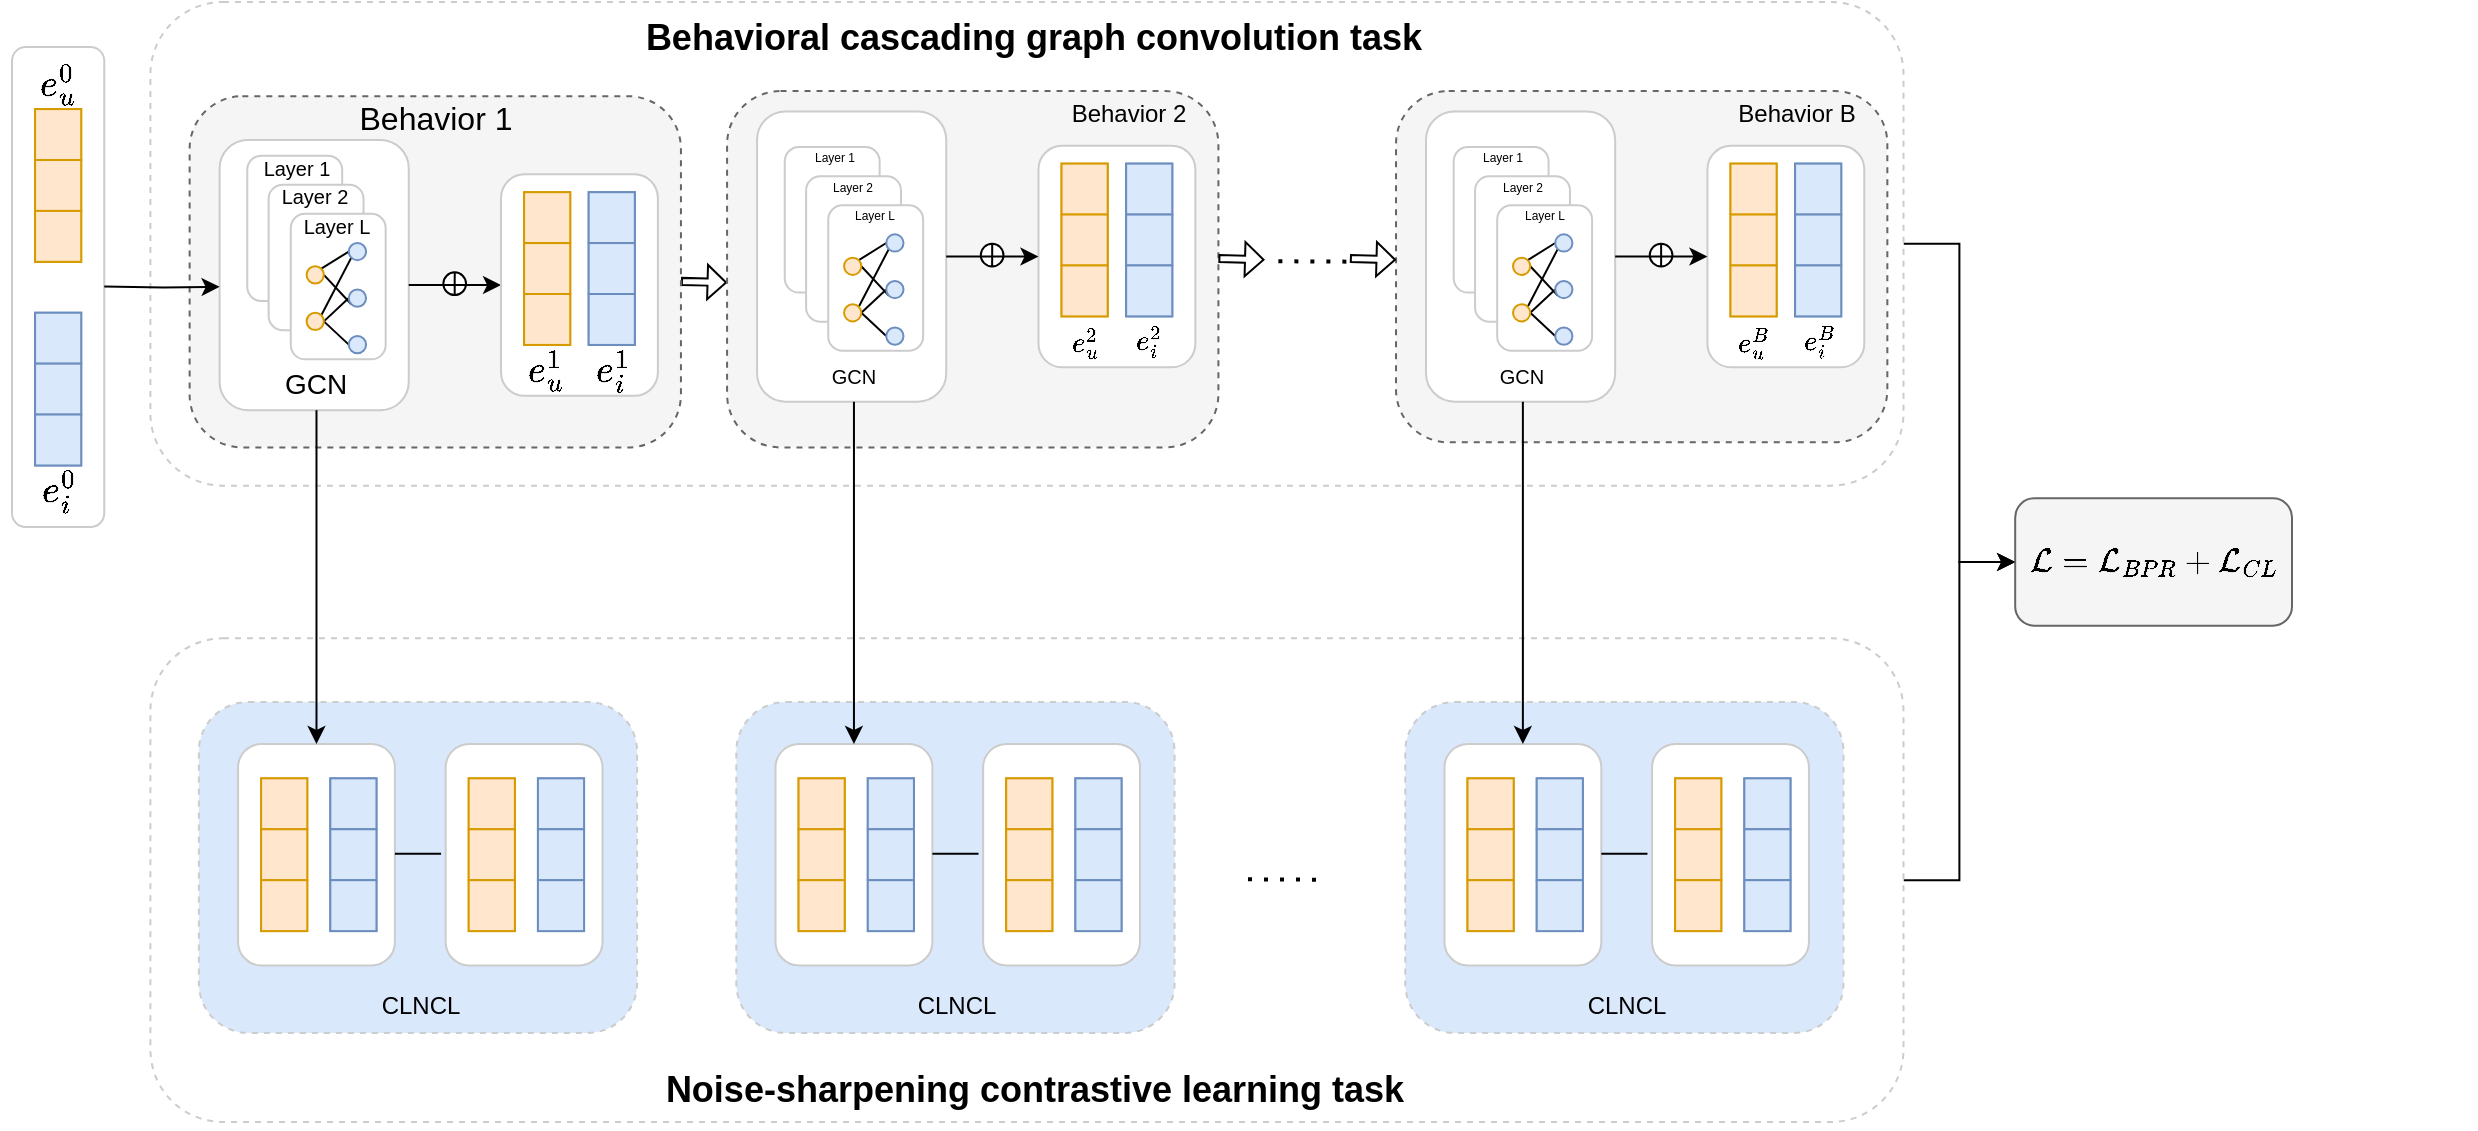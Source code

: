<mxfile version="24.7.7">
  <diagram name="第 1 页" id="Skv8fpGebTwqSzIPjtRS">
    <mxGraphModel dx="835" dy="451" grid="1" gridSize="10" guides="1" tooltips="1" connect="1" arrows="1" fold="1" page="1" pageScale="1" pageWidth="1654" pageHeight="1169" math="1" shadow="0">
      <root>
        <mxCell id="0" />
        <mxCell id="1" parent="0" />
        <mxCell id="wrFZd82m7ZlRx0uGTqlU-270" style="edgeStyle=orthogonalEdgeStyle;rounded=0;orthogonalLoop=1;jettySize=auto;html=1;exitX=1;exitY=0.5;exitDx=0;exitDy=0;entryX=0;entryY=0.5;entryDx=0;entryDy=0;" parent="1" source="wrFZd82m7ZlRx0uGTqlU-268" target="wrFZd82m7ZlRx0uGTqlU-181" edge="1">
          <mxGeometry relative="1" as="geometry" />
        </mxCell>
        <mxCell id="wrFZd82m7ZlRx0uGTqlU-268" value="" style="rounded=1;whiteSpace=wrap;html=1;dashed=1;strokeColor=#CCCCCC;" parent="1" vertex="1">
          <mxGeometry x="319.201" y="449.182" width="876.55" height="241.818" as="geometry" />
        </mxCell>
        <mxCell id="wrFZd82m7ZlRx0uGTqlU-216" value="" style="rounded=1;whiteSpace=wrap;html=1;fillColor=#dae8fc;strokeColor=#CCCCCC;dashed=1;" parent="1" vertex="1">
          <mxGeometry x="343.422" y="481.0" width="219.137" height="165.455" as="geometry" />
        </mxCell>
        <mxCell id="wrFZd82m7ZlRx0uGTqlU-181" value="&lt;span style=&quot;color: rgb(0, 0, 0);&quot;&gt;&lt;font style=&quot;font-size: 14px;&quot;&gt;\(\mathcal{L}=\mathcal{L}_{BPR}+\mathcal{L}_{CL}\)&lt;/font&gt;&lt;/span&gt;" style="rounded=1;whiteSpace=wrap;html=1;fillColor=#f5f5f5;fontColor=#333333;strokeColor=#666666;" parent="1" vertex="1">
          <mxGeometry x="1251.597" y="379.182" width="138.403" height="63.636" as="geometry" />
        </mxCell>
        <mxCell id="wrFZd82m7ZlRx0uGTqlU-185" style="edgeStyle=orthogonalEdgeStyle;rounded=0;orthogonalLoop=1;jettySize=auto;html=1;exitX=1;exitY=0.5;exitDx=0;exitDy=0;entryX=0;entryY=0.5;entryDx=0;entryDy=0;" parent="1" source="wrFZd82m7ZlRx0uGTqlU-178" target="wrFZd82m7ZlRx0uGTqlU-181" edge="1">
          <mxGeometry relative="1" as="geometry" />
        </mxCell>
        <mxCell id="wrFZd82m7ZlRx0uGTqlU-178" value="" style="rounded=1;whiteSpace=wrap;html=1;dashed=1;strokeColor=#CCCCCC;" parent="1" vertex="1">
          <mxGeometry x="319.201" y="131" width="876.55" height="241.818" as="geometry" />
        </mxCell>
        <mxCell id="wrFZd82m7ZlRx0uGTqlU-18" value="" style="rounded=1;whiteSpace=wrap;html=1;strokeColor=#CCCCCC;" parent="1" vertex="1">
          <mxGeometry x="250" y="153.55" width="46.13" height="240" as="geometry" />
        </mxCell>
        <mxCell id="wrFZd82m7ZlRx0uGTqlU-13" value="" style="group;fillColor=#ffe6cc;strokeColor=#d79b00;" parent="1" vertex="1" connectable="0">
          <mxGeometry x="261.534" y="184.55" width="23.067" height="76.364" as="geometry" />
        </mxCell>
        <mxCell id="wrFZd82m7ZlRx0uGTqlU-10" value="" style="rounded=0;whiteSpace=wrap;html=1;fillColor=#ffe6cc;strokeColor=#d79b00;" parent="wrFZd82m7ZlRx0uGTqlU-13" vertex="1">
          <mxGeometry width="23.067" height="25.455" as="geometry" />
        </mxCell>
        <mxCell id="wrFZd82m7ZlRx0uGTqlU-11" value="" style="rounded=0;whiteSpace=wrap;html=1;fillColor=#ffe6cc;strokeColor=#d79b00;" parent="wrFZd82m7ZlRx0uGTqlU-13" vertex="1">
          <mxGeometry y="25.455" width="23.067" height="25.455" as="geometry" />
        </mxCell>
        <mxCell id="wrFZd82m7ZlRx0uGTqlU-12" value="" style="rounded=0;whiteSpace=wrap;html=1;fillColor=#ffe6cc;strokeColor=#d79b00;" parent="wrFZd82m7ZlRx0uGTqlU-13" vertex="1">
          <mxGeometry y="50.909" width="23.067" height="25.455" as="geometry" />
        </mxCell>
        <mxCell id="wrFZd82m7ZlRx0uGTqlU-14" value="" style="group;fillColor=#dae8fc;strokeColor=#6c8ebf;" parent="1" vertex="1" connectable="0">
          <mxGeometry x="261.534" y="286.368" width="23.067" height="76.364" as="geometry" />
        </mxCell>
        <mxCell id="wrFZd82m7ZlRx0uGTqlU-15" value="" style="rounded=0;whiteSpace=wrap;html=1;fillColor=#dae8fc;strokeColor=#6c8ebf;" parent="wrFZd82m7ZlRx0uGTqlU-14" vertex="1">
          <mxGeometry width="23.067" height="25.455" as="geometry" />
        </mxCell>
        <mxCell id="wrFZd82m7ZlRx0uGTqlU-16" value="" style="rounded=0;whiteSpace=wrap;html=1;fillColor=#dae8fc;strokeColor=#6c8ebf;" parent="wrFZd82m7ZlRx0uGTqlU-14" vertex="1">
          <mxGeometry y="25.455" width="23.067" height="25.455" as="geometry" />
        </mxCell>
        <mxCell id="wrFZd82m7ZlRx0uGTqlU-17" value="" style="rounded=0;whiteSpace=wrap;html=1;fillColor=#dae8fc;strokeColor=#6c8ebf;" parent="wrFZd82m7ZlRx0uGTqlU-14" vertex="1">
          <mxGeometry y="50.909" width="23.067" height="25.455" as="geometry" />
        </mxCell>
        <mxCell id="wrFZd82m7ZlRx0uGTqlU-20" value="&lt;font style=&quot;font-size: 16px;&quot;&gt;\(e_u^0\)&lt;/font&gt;" style="text;html=1;align=center;verticalAlign=middle;whiteSpace=wrap;rounded=0;" parent="1" vertex="1">
          <mxGeometry x="255.767" y="159.095" width="34.601" height="25.455" as="geometry" />
        </mxCell>
        <mxCell id="wrFZd82m7ZlRx0uGTqlU-21" value="&lt;font style=&quot;font-size: 16px;&quot;&gt;\(e_i^0\)&lt;/font&gt;" style="text;html=1;align=center;verticalAlign=middle;whiteSpace=wrap;rounded=0;" parent="1" vertex="1">
          <mxGeometry x="255.767" y="362.732" width="34.601" height="25.455" as="geometry" />
        </mxCell>
        <mxCell id="wrFZd82m7ZlRx0uGTqlU-131" value="" style="shape=flexArrow;endArrow=classic;html=1;rounded=0;endWidth=12.637;endSize=2.755;width=3.519;" parent="1" edge="1">
          <mxGeometry width="50" height="50" relative="1" as="geometry">
            <mxPoint x="584.473" y="270.69" as="sourcePoint" />
            <mxPoint x="607.54" y="271.301" as="targetPoint" />
          </mxGeometry>
        </mxCell>
        <mxCell id="wrFZd82m7ZlRx0uGTqlU-134" value="" style="group" parent="1" vertex="1" connectable="0">
          <mxGeometry x="338.808" y="178.091" width="245.665" height="190.909" as="geometry" />
        </mxCell>
        <mxCell id="wrFZd82m7ZlRx0uGTqlU-90" value="" style="rounded=1;whiteSpace=wrap;html=1;dashed=1;strokeColor=#666666;fillColor=#f5f5f5;fontColor=#333333;" parent="wrFZd82m7ZlRx0uGTqlU-134" vertex="1">
          <mxGeometry width="245.665" height="175.636" as="geometry" />
        </mxCell>
        <mxCell id="wrFZd82m7ZlRx0uGTqlU-48" value="" style="group" parent="wrFZd82m7ZlRx0uGTqlU-134" vertex="1" connectable="0">
          <mxGeometry x="14.994" y="10.182" width="219.137" height="180.727" as="geometry" />
        </mxCell>
        <mxCell id="wrFZd82m7ZlRx0uGTqlU-132" value="&lt;font style=&quot;font-size: 16px;&quot;&gt;Behavior 1&lt;/font&gt;" style="text;html=1;align=center;verticalAlign=middle;whiteSpace=wrap;rounded=0;fontSize=10;" parent="wrFZd82m7ZlRx0uGTqlU-48" vertex="1">
          <mxGeometry x="66.196" y="-11.182" width="84.13" height="22.91" as="geometry" />
        </mxCell>
        <mxCell id="L-R39DA58GsVGIzYsclh-1" value="" style="group" vertex="1" connectable="0" parent="wrFZd82m7ZlRx0uGTqlU-48">
          <mxGeometry y="11.73" width="94.58" height="145.091" as="geometry" />
        </mxCell>
        <mxCell id="wrFZd82m7ZlRx0uGTqlU-47" value="" style="rounded=1;whiteSpace=wrap;html=1;strokeColor=#CCCCCC;" parent="L-R39DA58GsVGIzYsclh-1" vertex="1">
          <mxGeometry width="94.58" height="135.09" as="geometry" />
        </mxCell>
        <mxCell id="wrFZd82m7ZlRx0uGTqlU-44" value="" style="group" parent="L-R39DA58GsVGIzYsclh-1" vertex="1" connectable="0">
          <mxGeometry x="13.84" y="7.818" width="69.201" height="101.818" as="geometry" />
        </mxCell>
        <mxCell id="wrFZd82m7ZlRx0uGTqlU-42" value="" style="rounded=1;whiteSpace=wrap;html=1;strokeColor=#CCCCCC;" parent="wrFZd82m7ZlRx0uGTqlU-44" vertex="1">
          <mxGeometry width="47.452" height="72.727" as="geometry" />
        </mxCell>
        <mxCell id="wrFZd82m7ZlRx0uGTqlU-40" value="" style="rounded=1;whiteSpace=wrap;html=1;strokeColor=#CCCCCC;" parent="wrFZd82m7ZlRx0uGTqlU-44" vertex="1">
          <mxGeometry x="10.677" y="14.545" width="47.452" height="72.727" as="geometry" />
        </mxCell>
        <mxCell id="wrFZd82m7ZlRx0uGTqlU-33" value="" style="rounded=1;whiteSpace=wrap;html=1;strokeColor=#CCCCCC;" parent="wrFZd82m7ZlRx0uGTqlU-44" vertex="1">
          <mxGeometry x="21.749" y="29.091" width="47.452" height="72.727" as="geometry" />
        </mxCell>
        <mxCell id="wrFZd82m7ZlRx0uGTqlU-34" value="&lt;font style=&quot;font-size: 10px;&quot;&gt;Layer L&lt;/font&gt;" style="text;html=1;align=center;verticalAlign=middle;whiteSpace=wrap;rounded=0;fontSize=6;" parent="wrFZd82m7ZlRx0uGTqlU-44" vertex="1">
          <mxGeometry x="21.749" y="29.091" width="47.452" height="11.636" as="geometry" />
        </mxCell>
        <mxCell id="wrFZd82m7ZlRx0uGTqlU-39" value="" style="group" parent="wrFZd82m7ZlRx0uGTqlU-44" vertex="1" connectable="0">
          <mxGeometry x="29.658" y="43.636" width="31.635" height="58.182" as="geometry" />
        </mxCell>
        <mxCell id="wrFZd82m7ZlRx0uGTqlU-28" style="rounded=0;orthogonalLoop=1;jettySize=auto;html=1;exitX=1;exitY=0;exitDx=0;exitDy=0;entryX=0;entryY=0.5;entryDx=0;entryDy=0;curved=0;endArrow=none;endFill=0;" parent="wrFZd82m7ZlRx0uGTqlU-39" source="wrFZd82m7ZlRx0uGTqlU-23" target="wrFZd82m7ZlRx0uGTqlU-25" edge="1">
          <mxGeometry relative="1" as="geometry" />
        </mxCell>
        <mxCell id="wrFZd82m7ZlRx0uGTqlU-29" style="rounded=0;orthogonalLoop=1;jettySize=auto;html=1;exitX=1;exitY=0.5;exitDx=0;exitDy=0;entryX=0;entryY=1;entryDx=0;entryDy=0;endArrow=none;endFill=0;" parent="wrFZd82m7ZlRx0uGTqlU-39" source="wrFZd82m7ZlRx0uGTqlU-23" target="wrFZd82m7ZlRx0uGTqlU-26" edge="1">
          <mxGeometry relative="1" as="geometry" />
        </mxCell>
        <mxCell id="wrFZd82m7ZlRx0uGTqlU-23" value="" style="ellipse;whiteSpace=wrap;html=1;aspect=fixed;fillColor=#ffe6cc;strokeColor=#d79b00;" parent="wrFZd82m7ZlRx0uGTqlU-39" vertex="1">
          <mxGeometry y="11.636" width="8.633" height="8.633" as="geometry" />
        </mxCell>
        <mxCell id="wrFZd82m7ZlRx0uGTqlU-30" style="rounded=0;orthogonalLoop=1;jettySize=auto;html=1;exitX=1;exitY=0;exitDx=0;exitDy=0;entryX=0;entryY=1;entryDx=0;entryDy=0;endArrow=none;endFill=0;" parent="wrFZd82m7ZlRx0uGTqlU-39" source="wrFZd82m7ZlRx0uGTqlU-24" target="wrFZd82m7ZlRx0uGTqlU-25" edge="1">
          <mxGeometry relative="1" as="geometry" />
        </mxCell>
        <mxCell id="wrFZd82m7ZlRx0uGTqlU-31" style="rounded=0;orthogonalLoop=1;jettySize=auto;html=1;exitX=1;exitY=0.5;exitDx=0;exitDy=0;entryX=0;entryY=0.5;entryDx=0;entryDy=0;endArrow=none;endFill=0;" parent="wrFZd82m7ZlRx0uGTqlU-39" source="wrFZd82m7ZlRx0uGTqlU-24" target="wrFZd82m7ZlRx0uGTqlU-26" edge="1">
          <mxGeometry relative="1" as="geometry" />
        </mxCell>
        <mxCell id="wrFZd82m7ZlRx0uGTqlU-32" style="rounded=0;orthogonalLoop=1;jettySize=auto;html=1;exitX=1;exitY=0.5;exitDx=0;exitDy=0;entryX=0;entryY=0.5;entryDx=0;entryDy=0;endArrow=none;endFill=0;" parent="wrFZd82m7ZlRx0uGTqlU-39" source="wrFZd82m7ZlRx0uGTqlU-24" target="wrFZd82m7ZlRx0uGTqlU-27" edge="1">
          <mxGeometry relative="1" as="geometry" />
        </mxCell>
        <mxCell id="wrFZd82m7ZlRx0uGTqlU-24" value="" style="ellipse;whiteSpace=wrap;html=1;aspect=fixed;fillColor=#ffe6cc;strokeColor=#d79b00;" parent="wrFZd82m7ZlRx0uGTqlU-39" vertex="1">
          <mxGeometry y="34.909" width="8.633" height="8.633" as="geometry" />
        </mxCell>
        <mxCell id="wrFZd82m7ZlRx0uGTqlU-25" value="" style="ellipse;whiteSpace=wrap;html=1;aspect=fixed;fillColor=#dae8fc;strokeColor=#6c8ebf;" parent="wrFZd82m7ZlRx0uGTqlU-39" vertex="1">
          <mxGeometry x="21.09" width="8.633" height="8.633" as="geometry" />
        </mxCell>
        <mxCell id="wrFZd82m7ZlRx0uGTqlU-26" value="" style="ellipse;whiteSpace=wrap;html=1;aspect=fixed;fillColor=#dae8fc;strokeColor=#6c8ebf;" parent="wrFZd82m7ZlRx0uGTqlU-39" vertex="1">
          <mxGeometry x="21.09" y="23.273" width="8.633" height="8.633" as="geometry" />
        </mxCell>
        <mxCell id="wrFZd82m7ZlRx0uGTqlU-27" value="" style="ellipse;whiteSpace=wrap;html=1;aspect=fixed;fillColor=#dae8fc;strokeColor=#6c8ebf;" parent="wrFZd82m7ZlRx0uGTqlU-39" vertex="1">
          <mxGeometry x="21.09" y="46.545" width="8.633" height="8.633" as="geometry" />
        </mxCell>
        <mxCell id="wrFZd82m7ZlRx0uGTqlU-41" value="&lt;font style=&quot;font-size: 10px;&quot;&gt;Layer 2&lt;/font&gt;" style="text;html=1;align=center;verticalAlign=middle;whiteSpace=wrap;rounded=0;fontSize=6;" parent="wrFZd82m7ZlRx0uGTqlU-44" vertex="1">
          <mxGeometry x="10.677" y="14.545" width="47.452" height="11.636" as="geometry" />
        </mxCell>
        <mxCell id="wrFZd82m7ZlRx0uGTqlU-43" value="&lt;font style=&quot;font-size: 10px;&quot;&gt;Layer 1&lt;/font&gt;" style="text;html=1;align=center;verticalAlign=middle;whiteSpace=wrap;rounded=0;fontSize=6;" parent="wrFZd82m7ZlRx0uGTqlU-44" vertex="1">
          <mxGeometry x="1.582" width="47.452" height="11.636" as="geometry" />
        </mxCell>
        <mxCell id="wrFZd82m7ZlRx0uGTqlU-45" value="&lt;font style=&quot;font-size: 14px;&quot;&gt;GCN&lt;/font&gt;" style="text;html=1;align=center;verticalAlign=middle;whiteSpace=wrap;rounded=0;" parent="L-R39DA58GsVGIzYsclh-1" vertex="1">
          <mxGeometry x="26.458" y="109.636" width="43.966" height="25.455" as="geometry" />
        </mxCell>
        <mxCell id="wrFZd82m7ZlRx0uGTqlU-57" value="" style="group" parent="wrFZd82m7ZlRx0uGTqlU-48" vertex="1" connectable="0">
          <mxGeometry x="94.575" y="77.912" width="46.134" height="12.727" as="geometry" />
        </mxCell>
        <mxCell id="wrFZd82m7ZlRx0uGTqlU-54" value="" style="ellipse;whiteSpace=wrap;html=1;aspect=fixed;" parent="wrFZd82m7ZlRx0uGTqlU-57" vertex="1">
          <mxGeometry x="17.3" width="11.331" height="11.331" as="geometry" />
        </mxCell>
        <mxCell id="wrFZd82m7ZlRx0uGTqlU-55" value="" style="endArrow=classic;html=1;rounded=0;" parent="wrFZd82m7ZlRx0uGTqlU-57" edge="1">
          <mxGeometry width="50" height="50" relative="1" as="geometry">
            <mxPoint y="6.364" as="sourcePoint" />
            <mxPoint x="46.134" y="6.364" as="targetPoint" />
          </mxGeometry>
        </mxCell>
        <mxCell id="wrFZd82m7ZlRx0uGTqlU-56" value="" style="endArrow=none;html=1;rounded=0;exitX=0.5;exitY=1;exitDx=0;exitDy=0;" parent="wrFZd82m7ZlRx0uGTqlU-57" source="wrFZd82m7ZlRx0uGTqlU-54" edge="1">
          <mxGeometry width="50" height="50" relative="1" as="geometry">
            <mxPoint x="22.986" y="6.364" as="sourcePoint" />
            <mxPoint x="22.986" as="targetPoint" />
          </mxGeometry>
        </mxCell>
        <mxCell id="wrFZd82m7ZlRx0uGTqlU-87" value="" style="rounded=1;whiteSpace=wrap;html=1;strokeColor=#CCCCCC;" parent="wrFZd82m7ZlRx0uGTqlU-48" vertex="1">
          <mxGeometry x="140.709" y="28.912" width="78.428" height="110.727" as="geometry" />
        </mxCell>
        <mxCell id="wrFZd82m7ZlRx0uGTqlU-58" value="" style="group;fillColor=#ffe6cc;strokeColor=#d79b00;" parent="wrFZd82m7ZlRx0uGTqlU-48" vertex="1" connectable="0">
          <mxGeometry x="152.243" y="37.821" width="23.067" height="76.364" as="geometry" />
        </mxCell>
        <mxCell id="wrFZd82m7ZlRx0uGTqlU-59" value="" style="rounded=0;whiteSpace=wrap;html=1;fillColor=#ffe6cc;strokeColor=#d79b00;" parent="wrFZd82m7ZlRx0uGTqlU-58" vertex="1">
          <mxGeometry width="23.067" height="25.455" as="geometry" />
        </mxCell>
        <mxCell id="wrFZd82m7ZlRx0uGTqlU-60" value="" style="rounded=0;whiteSpace=wrap;html=1;fillColor=#ffe6cc;strokeColor=#d79b00;" parent="wrFZd82m7ZlRx0uGTqlU-58" vertex="1">
          <mxGeometry y="25.455" width="23.067" height="25.455" as="geometry" />
        </mxCell>
        <mxCell id="wrFZd82m7ZlRx0uGTqlU-61" value="" style="rounded=0;whiteSpace=wrap;html=1;fillColor=#ffe6cc;strokeColor=#d79b00;" parent="wrFZd82m7ZlRx0uGTqlU-58" vertex="1">
          <mxGeometry y="50.909" width="23.067" height="25.455" as="geometry" />
        </mxCell>
        <mxCell id="wrFZd82m7ZlRx0uGTqlU-62" value="" style="group;fillColor=#dae8fc;strokeColor=#6c8ebf;" parent="wrFZd82m7ZlRx0uGTqlU-48" vertex="1" connectable="0">
          <mxGeometry x="184.537" y="37.821" width="23.067" height="76.364" as="geometry" />
        </mxCell>
        <mxCell id="wrFZd82m7ZlRx0uGTqlU-63" value="" style="rounded=0;whiteSpace=wrap;html=1;fillColor=#dae8fc;strokeColor=#6c8ebf;" parent="wrFZd82m7ZlRx0uGTqlU-62" vertex="1">
          <mxGeometry width="23.067" height="25.455" as="geometry" />
        </mxCell>
        <mxCell id="wrFZd82m7ZlRx0uGTqlU-64" value="" style="rounded=0;whiteSpace=wrap;html=1;fillColor=#dae8fc;strokeColor=#6c8ebf;" parent="wrFZd82m7ZlRx0uGTqlU-62" vertex="1">
          <mxGeometry y="25.455" width="23.067" height="25.455" as="geometry" />
        </mxCell>
        <mxCell id="wrFZd82m7ZlRx0uGTqlU-65" value="" style="rounded=0;whiteSpace=wrap;html=1;fillColor=#dae8fc;strokeColor=#6c8ebf;" parent="wrFZd82m7ZlRx0uGTqlU-62" vertex="1">
          <mxGeometry y="50.909" width="23.067" height="25.455" as="geometry" />
        </mxCell>
        <mxCell id="wrFZd82m7ZlRx0uGTqlU-89" value="&lt;font style=&quot;font-size: 16px;&quot;&gt;\(e_i^1\)&lt;/font&gt;" style="text;html=1;align=center;verticalAlign=middle;whiteSpace=wrap;rounded=0;" parent="wrFZd82m7ZlRx0uGTqlU-48" vertex="1">
          <mxGeometry x="178.77" y="114.185" width="34.601" height="25.455" as="geometry" />
        </mxCell>
        <mxCell id="wrFZd82m7ZlRx0uGTqlU-88" value="&lt;font style=&quot;font-size: 16px;&quot;&gt;\(e_u^1\)&lt;/font&gt;" style="text;html=1;align=center;verticalAlign=middle;whiteSpace=wrap;rounded=0;" parent="wrFZd82m7ZlRx0uGTqlU-48" vertex="1">
          <mxGeometry x="146.476" y="114.185" width="34.601" height="25.455" as="geometry" />
        </mxCell>
        <mxCell id="wrFZd82m7ZlRx0uGTqlU-135" value="" style="group" parent="1" vertex="1" connectable="0">
          <mxGeometry x="942.013" y="175.545" width="245.665" height="190.909" as="geometry" />
        </mxCell>
        <mxCell id="wrFZd82m7ZlRx0uGTqlU-136" value="" style="rounded=1;whiteSpace=wrap;html=1;dashed=1;strokeColor=#666666;fillColor=#f5f5f5;fontColor=#333333;" parent="wrFZd82m7ZlRx0uGTqlU-135" vertex="1">
          <mxGeometry width="245.665" height="175.636" as="geometry" />
        </mxCell>
        <mxCell id="wrFZd82m7ZlRx0uGTqlU-137" value="" style="rounded=1;whiteSpace=wrap;html=1;strokeColor=#CCCCCC;" parent="wrFZd82m7ZlRx0uGTqlU-135" vertex="1">
          <mxGeometry x="155.703" y="27.364" width="78.428" height="110.727" as="geometry" />
        </mxCell>
        <mxCell id="wrFZd82m7ZlRx0uGTqlU-138" value="" style="group" parent="wrFZd82m7ZlRx0uGTqlU-135" vertex="1" connectable="0">
          <mxGeometry x="14.994" y="10.182" width="161.47" height="180.727" as="geometry" />
        </mxCell>
        <mxCell id="wrFZd82m7ZlRx0uGTqlU-139" value="" style="rounded=1;whiteSpace=wrap;html=1;strokeColor=#CCCCCC;" parent="wrFZd82m7ZlRx0uGTqlU-138" vertex="1">
          <mxGeometry width="94.575" height="145.091" as="geometry" />
        </mxCell>
        <mxCell id="wrFZd82m7ZlRx0uGTqlU-140" value="" style="group" parent="wrFZd82m7ZlRx0uGTqlU-138" vertex="1" connectable="0">
          <mxGeometry x="13.84" y="17.818" width="69.201" height="101.818" as="geometry" />
        </mxCell>
        <mxCell id="wrFZd82m7ZlRx0uGTqlU-141" value="" style="rounded=1;whiteSpace=wrap;html=1;strokeColor=#CCCCCC;" parent="wrFZd82m7ZlRx0uGTqlU-140" vertex="1">
          <mxGeometry width="47.452" height="72.727" as="geometry" />
        </mxCell>
        <mxCell id="wrFZd82m7ZlRx0uGTqlU-142" value="" style="rounded=1;whiteSpace=wrap;html=1;strokeColor=#CCCCCC;" parent="wrFZd82m7ZlRx0uGTqlU-140" vertex="1">
          <mxGeometry x="10.677" y="14.545" width="47.452" height="72.727" as="geometry" />
        </mxCell>
        <mxCell id="wrFZd82m7ZlRx0uGTqlU-143" value="" style="rounded=1;whiteSpace=wrap;html=1;strokeColor=#CCCCCC;" parent="wrFZd82m7ZlRx0uGTqlU-140" vertex="1">
          <mxGeometry x="21.749" y="29.091" width="47.452" height="72.727" as="geometry" />
        </mxCell>
        <mxCell id="wrFZd82m7ZlRx0uGTqlU-144" value="&lt;font style=&quot;font-size: 6px;&quot;&gt;Layer L&lt;/font&gt;" style="text;html=1;align=center;verticalAlign=middle;whiteSpace=wrap;rounded=0;fontSize=6;" parent="wrFZd82m7ZlRx0uGTqlU-140" vertex="1">
          <mxGeometry x="21.749" y="29.091" width="47.452" height="11.636" as="geometry" />
        </mxCell>
        <mxCell id="wrFZd82m7ZlRx0uGTqlU-145" value="" style="group" parent="wrFZd82m7ZlRx0uGTqlU-140" vertex="1" connectable="0">
          <mxGeometry x="29.658" y="43.636" width="31.635" height="58.182" as="geometry" />
        </mxCell>
        <mxCell id="wrFZd82m7ZlRx0uGTqlU-146" style="rounded=0;orthogonalLoop=1;jettySize=auto;html=1;exitX=1;exitY=0;exitDx=0;exitDy=0;entryX=0;entryY=0.5;entryDx=0;entryDy=0;curved=0;endArrow=none;endFill=0;" parent="wrFZd82m7ZlRx0uGTqlU-145" source="wrFZd82m7ZlRx0uGTqlU-148" target="wrFZd82m7ZlRx0uGTqlU-153" edge="1">
          <mxGeometry relative="1" as="geometry" />
        </mxCell>
        <mxCell id="wrFZd82m7ZlRx0uGTqlU-147" style="rounded=0;orthogonalLoop=1;jettySize=auto;html=1;exitX=1;exitY=0.5;exitDx=0;exitDy=0;entryX=0;entryY=1;entryDx=0;entryDy=0;endArrow=none;endFill=0;" parent="wrFZd82m7ZlRx0uGTqlU-145" source="wrFZd82m7ZlRx0uGTqlU-148" target="wrFZd82m7ZlRx0uGTqlU-154" edge="1">
          <mxGeometry relative="1" as="geometry" />
        </mxCell>
        <mxCell id="wrFZd82m7ZlRx0uGTqlU-148" value="" style="ellipse;whiteSpace=wrap;html=1;aspect=fixed;fillColor=#ffe6cc;strokeColor=#d79b00;" parent="wrFZd82m7ZlRx0uGTqlU-145" vertex="1">
          <mxGeometry y="11.636" width="8.633" height="8.633" as="geometry" />
        </mxCell>
        <mxCell id="wrFZd82m7ZlRx0uGTqlU-149" style="rounded=0;orthogonalLoop=1;jettySize=auto;html=1;exitX=1;exitY=0;exitDx=0;exitDy=0;entryX=0;entryY=1;entryDx=0;entryDy=0;endArrow=none;endFill=0;" parent="wrFZd82m7ZlRx0uGTqlU-145" source="wrFZd82m7ZlRx0uGTqlU-152" target="wrFZd82m7ZlRx0uGTqlU-153" edge="1">
          <mxGeometry relative="1" as="geometry" />
        </mxCell>
        <mxCell id="wrFZd82m7ZlRx0uGTqlU-150" style="rounded=0;orthogonalLoop=1;jettySize=auto;html=1;exitX=1;exitY=0.5;exitDx=0;exitDy=0;entryX=0;entryY=0.5;entryDx=0;entryDy=0;endArrow=none;endFill=0;" parent="wrFZd82m7ZlRx0uGTqlU-145" source="wrFZd82m7ZlRx0uGTqlU-152" target="wrFZd82m7ZlRx0uGTqlU-154" edge="1">
          <mxGeometry relative="1" as="geometry" />
        </mxCell>
        <mxCell id="wrFZd82m7ZlRx0uGTqlU-151" style="rounded=0;orthogonalLoop=1;jettySize=auto;html=1;exitX=1;exitY=0.5;exitDx=0;exitDy=0;entryX=0;entryY=0.5;entryDx=0;entryDy=0;endArrow=none;endFill=0;" parent="wrFZd82m7ZlRx0uGTqlU-145" source="wrFZd82m7ZlRx0uGTqlU-152" target="wrFZd82m7ZlRx0uGTqlU-155" edge="1">
          <mxGeometry relative="1" as="geometry" />
        </mxCell>
        <mxCell id="wrFZd82m7ZlRx0uGTqlU-152" value="" style="ellipse;whiteSpace=wrap;html=1;aspect=fixed;fillColor=#ffe6cc;strokeColor=#d79b00;" parent="wrFZd82m7ZlRx0uGTqlU-145" vertex="1">
          <mxGeometry y="34.909" width="8.633" height="8.633" as="geometry" />
        </mxCell>
        <mxCell id="wrFZd82m7ZlRx0uGTqlU-153" value="" style="ellipse;whiteSpace=wrap;html=1;aspect=fixed;fillColor=#dae8fc;strokeColor=#6c8ebf;" parent="wrFZd82m7ZlRx0uGTqlU-145" vertex="1">
          <mxGeometry x="21.09" width="8.633" height="8.633" as="geometry" />
        </mxCell>
        <mxCell id="wrFZd82m7ZlRx0uGTqlU-154" value="" style="ellipse;whiteSpace=wrap;html=1;aspect=fixed;fillColor=#dae8fc;strokeColor=#6c8ebf;" parent="wrFZd82m7ZlRx0uGTqlU-145" vertex="1">
          <mxGeometry x="21.09" y="23.273" width="8.633" height="8.633" as="geometry" />
        </mxCell>
        <mxCell id="wrFZd82m7ZlRx0uGTqlU-155" value="" style="ellipse;whiteSpace=wrap;html=1;aspect=fixed;fillColor=#dae8fc;strokeColor=#6c8ebf;" parent="wrFZd82m7ZlRx0uGTqlU-145" vertex="1">
          <mxGeometry x="21.09" y="46.545" width="8.633" height="8.633" as="geometry" />
        </mxCell>
        <mxCell id="wrFZd82m7ZlRx0uGTqlU-156" value="&lt;font style=&quot;font-size: 6px;&quot;&gt;Layer 2&lt;/font&gt;" style="text;html=1;align=center;verticalAlign=middle;whiteSpace=wrap;rounded=0;fontSize=6;" parent="wrFZd82m7ZlRx0uGTqlU-140" vertex="1">
          <mxGeometry x="10.677" y="14.545" width="47.452" height="11.636" as="geometry" />
        </mxCell>
        <mxCell id="wrFZd82m7ZlRx0uGTqlU-157" value="&lt;font style=&quot;font-size: 6px;&quot;&gt;Layer 1&lt;/font&gt;" style="text;html=1;align=center;verticalAlign=middle;whiteSpace=wrap;rounded=0;fontSize=6;" parent="wrFZd82m7ZlRx0uGTqlU-140" vertex="1">
          <mxGeometry x="1.582" width="47.452" height="11.636" as="geometry" />
        </mxCell>
        <mxCell id="wrFZd82m7ZlRx0uGTqlU-158" value="&lt;font style=&quot;font-size: 10px;&quot;&gt;GCN&lt;/font&gt;" style="text;html=1;align=center;verticalAlign=middle;whiteSpace=wrap;rounded=0;" parent="wrFZd82m7ZlRx0uGTqlU-138" vertex="1">
          <mxGeometry x="26.458" y="119.636" width="43.966" height="25.455" as="geometry" />
        </mxCell>
        <mxCell id="wrFZd82m7ZlRx0uGTqlU-160" value="" style="group" parent="wrFZd82m7ZlRx0uGTqlU-135" vertex="1" connectable="0">
          <mxGeometry x="109.569" y="76.364" width="46.134" height="12.727" as="geometry" />
        </mxCell>
        <mxCell id="wrFZd82m7ZlRx0uGTqlU-161" value="" style="ellipse;whiteSpace=wrap;html=1;aspect=fixed;" parent="wrFZd82m7ZlRx0uGTqlU-160" vertex="1">
          <mxGeometry x="17.3" width="11.331" height="11.331" as="geometry" />
        </mxCell>
        <mxCell id="wrFZd82m7ZlRx0uGTqlU-162" value="" style="endArrow=classic;html=1;rounded=0;" parent="wrFZd82m7ZlRx0uGTqlU-160" edge="1">
          <mxGeometry width="50" height="50" relative="1" as="geometry">
            <mxPoint y="6.364" as="sourcePoint" />
            <mxPoint x="46.134" y="6.364" as="targetPoint" />
          </mxGeometry>
        </mxCell>
        <mxCell id="wrFZd82m7ZlRx0uGTqlU-163" value="" style="endArrow=none;html=1;rounded=0;exitX=0.5;exitY=1;exitDx=0;exitDy=0;" parent="wrFZd82m7ZlRx0uGTqlU-160" source="wrFZd82m7ZlRx0uGTqlU-161" edge="1">
          <mxGeometry width="50" height="50" relative="1" as="geometry">
            <mxPoint x="22.986" y="6.364" as="sourcePoint" />
            <mxPoint x="22.986" as="targetPoint" />
          </mxGeometry>
        </mxCell>
        <mxCell id="wrFZd82m7ZlRx0uGTqlU-164" value="" style="group;fillColor=#ffe6cc;strokeColor=#d79b00;" parent="wrFZd82m7ZlRx0uGTqlU-135" vertex="1" connectable="0">
          <mxGeometry x="167.236" y="36.273" width="23.067" height="76.364" as="geometry" />
        </mxCell>
        <mxCell id="wrFZd82m7ZlRx0uGTqlU-165" value="" style="rounded=0;whiteSpace=wrap;html=1;fillColor=#ffe6cc;strokeColor=#d79b00;" parent="wrFZd82m7ZlRx0uGTqlU-164" vertex="1">
          <mxGeometry width="23.067" height="25.455" as="geometry" />
        </mxCell>
        <mxCell id="wrFZd82m7ZlRx0uGTqlU-166" value="" style="rounded=0;whiteSpace=wrap;html=1;fillColor=#ffe6cc;strokeColor=#d79b00;" parent="wrFZd82m7ZlRx0uGTqlU-164" vertex="1">
          <mxGeometry y="25.455" width="23.067" height="25.455" as="geometry" />
        </mxCell>
        <mxCell id="wrFZd82m7ZlRx0uGTqlU-167" value="" style="rounded=0;whiteSpace=wrap;html=1;fillColor=#ffe6cc;strokeColor=#d79b00;" parent="wrFZd82m7ZlRx0uGTqlU-164" vertex="1">
          <mxGeometry y="50.909" width="23.067" height="25.455" as="geometry" />
        </mxCell>
        <mxCell id="wrFZd82m7ZlRx0uGTqlU-168" value="" style="group;fillColor=#dae8fc;strokeColor=#6c8ebf;" parent="wrFZd82m7ZlRx0uGTqlU-135" vertex="1" connectable="0">
          <mxGeometry x="199.53" y="36.273" width="23.067" height="76.364" as="geometry" />
        </mxCell>
        <mxCell id="wrFZd82m7ZlRx0uGTqlU-169" value="" style="rounded=0;whiteSpace=wrap;html=1;fillColor=#dae8fc;strokeColor=#6c8ebf;" parent="wrFZd82m7ZlRx0uGTqlU-168" vertex="1">
          <mxGeometry width="23.067" height="25.455" as="geometry" />
        </mxCell>
        <mxCell id="wrFZd82m7ZlRx0uGTqlU-170" value="" style="rounded=0;whiteSpace=wrap;html=1;fillColor=#dae8fc;strokeColor=#6c8ebf;" parent="wrFZd82m7ZlRx0uGTqlU-168" vertex="1">
          <mxGeometry y="25.455" width="23.067" height="25.455" as="geometry" />
        </mxCell>
        <mxCell id="wrFZd82m7ZlRx0uGTqlU-171" value="" style="rounded=0;whiteSpace=wrap;html=1;fillColor=#dae8fc;strokeColor=#6c8ebf;" parent="wrFZd82m7ZlRx0uGTqlU-168" vertex="1">
          <mxGeometry y="50.909" width="23.067" height="25.455" as="geometry" />
        </mxCell>
        <mxCell id="wrFZd82m7ZlRx0uGTqlU-172" value="\(e_u^B\)" style="text;html=1;align=center;verticalAlign=middle;whiteSpace=wrap;rounded=0;" parent="wrFZd82m7ZlRx0uGTqlU-135" vertex="1">
          <mxGeometry x="161.47" y="112.636" width="34.601" height="25.455" as="geometry" />
        </mxCell>
        <mxCell id="wrFZd82m7ZlRx0uGTqlU-173" value="\(e_i^B\)" style="text;html=1;align=center;verticalAlign=middle;whiteSpace=wrap;rounded=0;" parent="wrFZd82m7ZlRx0uGTqlU-135" vertex="1">
          <mxGeometry x="193.764" y="112.636" width="34.601" height="25.455" as="geometry" />
        </mxCell>
        <mxCell id="wrFZd82m7ZlRx0uGTqlU-159" value="&lt;font style=&quot;font-size: 12px;&quot;&gt;Behavior B&lt;/font&gt;" style="text;html=1;align=center;verticalAlign=middle;whiteSpace=wrap;rounded=0;fontSize=10;" parent="wrFZd82m7ZlRx0uGTqlU-135" vertex="1">
          <mxGeometry x="167.235" y="0.003" width="66.895" height="22.909" as="geometry" />
        </mxCell>
        <mxCell id="wrFZd82m7ZlRx0uGTqlU-174" value="" style="group" parent="1" vertex="1" connectable="0">
          <mxGeometry x="607.54" y="175.545" width="245.665" height="178.182" as="geometry" />
        </mxCell>
        <mxCell id="wrFZd82m7ZlRx0uGTqlU-93" value="" style="rounded=1;whiteSpace=wrap;html=1;dashed=1;strokeColor=#666666;fillColor=#f5f5f5;fontColor=#333333;" parent="wrFZd82m7ZlRx0uGTqlU-174" vertex="1">
          <mxGeometry width="245.665" height="178.182" as="geometry" />
        </mxCell>
        <mxCell id="wrFZd82m7ZlRx0uGTqlU-94" value="" style="rounded=1;whiteSpace=wrap;html=1;strokeColor=#CCCCCC;" parent="wrFZd82m7ZlRx0uGTqlU-174" vertex="1">
          <mxGeometry x="155.703" y="27.364" width="78.428" height="110.727" as="geometry" />
        </mxCell>
        <mxCell id="wrFZd82m7ZlRx0uGTqlU-95" value="" style="group" parent="wrFZd82m7ZlRx0uGTqlU-174" vertex="1" connectable="0">
          <mxGeometry x="14.994" y="10.182" width="94.575" height="145.091" as="geometry" />
        </mxCell>
        <mxCell id="wrFZd82m7ZlRx0uGTqlU-96" value="" style="rounded=1;whiteSpace=wrap;html=1;strokeColor=#CCCCCC;" parent="wrFZd82m7ZlRx0uGTqlU-95" vertex="1">
          <mxGeometry width="94.575" height="145.091" as="geometry" />
        </mxCell>
        <mxCell id="wrFZd82m7ZlRx0uGTqlU-97" value="" style="group" parent="wrFZd82m7ZlRx0uGTqlU-95" vertex="1" connectable="0">
          <mxGeometry x="13.84" y="17.818" width="69.201" height="101.818" as="geometry" />
        </mxCell>
        <mxCell id="wrFZd82m7ZlRx0uGTqlU-98" value="" style="rounded=1;whiteSpace=wrap;html=1;strokeColor=#CCCCCC;" parent="wrFZd82m7ZlRx0uGTqlU-97" vertex="1">
          <mxGeometry width="47.452" height="72.727" as="geometry" />
        </mxCell>
        <mxCell id="wrFZd82m7ZlRx0uGTqlU-99" value="" style="rounded=1;whiteSpace=wrap;html=1;strokeColor=#CCCCCC;" parent="wrFZd82m7ZlRx0uGTqlU-97" vertex="1">
          <mxGeometry x="10.677" y="14.545" width="47.452" height="72.727" as="geometry" />
        </mxCell>
        <mxCell id="wrFZd82m7ZlRx0uGTqlU-100" value="" style="rounded=1;whiteSpace=wrap;html=1;strokeColor=#CCCCCC;" parent="wrFZd82m7ZlRx0uGTqlU-97" vertex="1">
          <mxGeometry x="21.749" y="29.091" width="47.452" height="72.727" as="geometry" />
        </mxCell>
        <mxCell id="wrFZd82m7ZlRx0uGTqlU-101" value="&lt;font style=&quot;font-size: 6px;&quot;&gt;Layer L&lt;/font&gt;" style="text;html=1;align=center;verticalAlign=middle;whiteSpace=wrap;rounded=0;fontSize=6;" parent="wrFZd82m7ZlRx0uGTqlU-97" vertex="1">
          <mxGeometry x="21.749" y="29.091" width="47.452" height="11.636" as="geometry" />
        </mxCell>
        <mxCell id="wrFZd82m7ZlRx0uGTqlU-102" value="" style="group" parent="wrFZd82m7ZlRx0uGTqlU-97" vertex="1" connectable="0">
          <mxGeometry x="29.658" y="43.636" width="31.635" height="58.182" as="geometry" />
        </mxCell>
        <mxCell id="wrFZd82m7ZlRx0uGTqlU-103" style="rounded=0;orthogonalLoop=1;jettySize=auto;html=1;exitX=1;exitY=0;exitDx=0;exitDy=0;entryX=0;entryY=0.5;entryDx=0;entryDy=0;curved=0;endArrow=none;endFill=0;" parent="wrFZd82m7ZlRx0uGTqlU-102" source="wrFZd82m7ZlRx0uGTqlU-105" target="wrFZd82m7ZlRx0uGTqlU-110" edge="1">
          <mxGeometry relative="1" as="geometry" />
        </mxCell>
        <mxCell id="wrFZd82m7ZlRx0uGTqlU-104" style="rounded=0;orthogonalLoop=1;jettySize=auto;html=1;exitX=1;exitY=0.5;exitDx=0;exitDy=0;entryX=0;entryY=1;entryDx=0;entryDy=0;endArrow=none;endFill=0;" parent="wrFZd82m7ZlRx0uGTqlU-102" source="wrFZd82m7ZlRx0uGTqlU-105" target="wrFZd82m7ZlRx0uGTqlU-111" edge="1">
          <mxGeometry relative="1" as="geometry" />
        </mxCell>
        <mxCell id="wrFZd82m7ZlRx0uGTqlU-105" value="" style="ellipse;whiteSpace=wrap;html=1;aspect=fixed;fillColor=#ffe6cc;strokeColor=#d79b00;" parent="wrFZd82m7ZlRx0uGTqlU-102" vertex="1">
          <mxGeometry y="11.636" width="8.633" height="8.633" as="geometry" />
        </mxCell>
        <mxCell id="wrFZd82m7ZlRx0uGTqlU-106" style="rounded=0;orthogonalLoop=1;jettySize=auto;html=1;exitX=1;exitY=0;exitDx=0;exitDy=0;entryX=0;entryY=1;entryDx=0;entryDy=0;endArrow=none;endFill=0;" parent="wrFZd82m7ZlRx0uGTqlU-102" source="wrFZd82m7ZlRx0uGTqlU-109" target="wrFZd82m7ZlRx0uGTqlU-110" edge="1">
          <mxGeometry relative="1" as="geometry" />
        </mxCell>
        <mxCell id="wrFZd82m7ZlRx0uGTqlU-107" style="rounded=0;orthogonalLoop=1;jettySize=auto;html=1;exitX=1;exitY=0.5;exitDx=0;exitDy=0;entryX=0;entryY=0.5;entryDx=0;entryDy=0;endArrow=none;endFill=0;" parent="wrFZd82m7ZlRx0uGTqlU-102" source="wrFZd82m7ZlRx0uGTqlU-109" target="wrFZd82m7ZlRx0uGTqlU-111" edge="1">
          <mxGeometry relative="1" as="geometry" />
        </mxCell>
        <mxCell id="wrFZd82m7ZlRx0uGTqlU-108" style="rounded=0;orthogonalLoop=1;jettySize=auto;html=1;exitX=1;exitY=0.5;exitDx=0;exitDy=0;entryX=0;entryY=0.5;entryDx=0;entryDy=0;endArrow=none;endFill=0;" parent="wrFZd82m7ZlRx0uGTqlU-102" source="wrFZd82m7ZlRx0uGTqlU-109" target="wrFZd82m7ZlRx0uGTqlU-112" edge="1">
          <mxGeometry relative="1" as="geometry" />
        </mxCell>
        <mxCell id="wrFZd82m7ZlRx0uGTqlU-109" value="" style="ellipse;whiteSpace=wrap;html=1;aspect=fixed;fillColor=#ffe6cc;strokeColor=#d79b00;" parent="wrFZd82m7ZlRx0uGTqlU-102" vertex="1">
          <mxGeometry y="34.909" width="8.633" height="8.633" as="geometry" />
        </mxCell>
        <mxCell id="wrFZd82m7ZlRx0uGTqlU-110" value="" style="ellipse;whiteSpace=wrap;html=1;aspect=fixed;fillColor=#dae8fc;strokeColor=#6c8ebf;" parent="wrFZd82m7ZlRx0uGTqlU-102" vertex="1">
          <mxGeometry x="21.09" width="8.633" height="8.633" as="geometry" />
        </mxCell>
        <mxCell id="wrFZd82m7ZlRx0uGTqlU-111" value="" style="ellipse;whiteSpace=wrap;html=1;aspect=fixed;fillColor=#dae8fc;strokeColor=#6c8ebf;" parent="wrFZd82m7ZlRx0uGTqlU-102" vertex="1">
          <mxGeometry x="21.09" y="23.273" width="8.633" height="8.633" as="geometry" />
        </mxCell>
        <mxCell id="wrFZd82m7ZlRx0uGTqlU-112" value="" style="ellipse;whiteSpace=wrap;html=1;aspect=fixed;fillColor=#dae8fc;strokeColor=#6c8ebf;" parent="wrFZd82m7ZlRx0uGTqlU-102" vertex="1">
          <mxGeometry x="21.09" y="46.545" width="8.633" height="8.633" as="geometry" />
        </mxCell>
        <mxCell id="wrFZd82m7ZlRx0uGTqlU-113" value="&lt;font style=&quot;font-size: 6px;&quot;&gt;Layer 2&lt;/font&gt;" style="text;html=1;align=center;verticalAlign=middle;whiteSpace=wrap;rounded=0;fontSize=6;" parent="wrFZd82m7ZlRx0uGTqlU-97" vertex="1">
          <mxGeometry x="10.677" y="14.545" width="47.452" height="11.636" as="geometry" />
        </mxCell>
        <mxCell id="wrFZd82m7ZlRx0uGTqlU-114" value="&lt;font style=&quot;font-size: 6px;&quot;&gt;Layer 1&lt;/font&gt;" style="text;html=1;align=center;verticalAlign=middle;whiteSpace=wrap;rounded=0;fontSize=6;" parent="wrFZd82m7ZlRx0uGTqlU-97" vertex="1">
          <mxGeometry x="1.582" width="47.452" height="11.636" as="geometry" />
        </mxCell>
        <mxCell id="wrFZd82m7ZlRx0uGTqlU-115" value="&lt;font style=&quot;font-size: 10px;&quot;&gt;GCN&lt;/font&gt;" style="text;html=1;align=center;verticalAlign=middle;whiteSpace=wrap;rounded=0;" parent="wrFZd82m7ZlRx0uGTqlU-95" vertex="1">
          <mxGeometry x="26.458" y="119.636" width="43.966" height="25.455" as="geometry" />
        </mxCell>
        <mxCell id="wrFZd82m7ZlRx0uGTqlU-116" value="" style="group" parent="wrFZd82m7ZlRx0uGTqlU-174" vertex="1" connectable="0">
          <mxGeometry x="109.569" y="76.364" width="46.134" height="12.727" as="geometry" />
        </mxCell>
        <mxCell id="wrFZd82m7ZlRx0uGTqlU-117" value="" style="ellipse;whiteSpace=wrap;html=1;aspect=fixed;" parent="wrFZd82m7ZlRx0uGTqlU-116" vertex="1">
          <mxGeometry x="17.3" width="11.331" height="11.331" as="geometry" />
        </mxCell>
        <mxCell id="wrFZd82m7ZlRx0uGTqlU-118" value="" style="endArrow=classic;html=1;rounded=0;" parent="wrFZd82m7ZlRx0uGTqlU-116" edge="1">
          <mxGeometry width="50" height="50" relative="1" as="geometry">
            <mxPoint y="6.364" as="sourcePoint" />
            <mxPoint x="46.134" y="6.364" as="targetPoint" />
          </mxGeometry>
        </mxCell>
        <mxCell id="wrFZd82m7ZlRx0uGTqlU-119" value="" style="endArrow=none;html=1;rounded=0;exitX=0.5;exitY=1;exitDx=0;exitDy=0;" parent="wrFZd82m7ZlRx0uGTqlU-116" source="wrFZd82m7ZlRx0uGTqlU-117" edge="1">
          <mxGeometry width="50" height="50" relative="1" as="geometry">
            <mxPoint x="22.986" y="6.364" as="sourcePoint" />
            <mxPoint x="22.986" as="targetPoint" />
          </mxGeometry>
        </mxCell>
        <mxCell id="wrFZd82m7ZlRx0uGTqlU-120" value="" style="group;fillColor=#ffe6cc;strokeColor=#d79b00;" parent="wrFZd82m7ZlRx0uGTqlU-174" vertex="1" connectable="0">
          <mxGeometry x="167.236" y="36.273" width="23.067" height="76.364" as="geometry" />
        </mxCell>
        <mxCell id="wrFZd82m7ZlRx0uGTqlU-121" value="" style="rounded=0;whiteSpace=wrap;html=1;fillColor=#ffe6cc;strokeColor=#d79b00;" parent="wrFZd82m7ZlRx0uGTqlU-120" vertex="1">
          <mxGeometry width="23.067" height="25.455" as="geometry" />
        </mxCell>
        <mxCell id="wrFZd82m7ZlRx0uGTqlU-122" value="" style="rounded=0;whiteSpace=wrap;html=1;fillColor=#ffe6cc;strokeColor=#d79b00;" parent="wrFZd82m7ZlRx0uGTqlU-120" vertex="1">
          <mxGeometry y="25.455" width="23.067" height="25.455" as="geometry" />
        </mxCell>
        <mxCell id="wrFZd82m7ZlRx0uGTqlU-123" value="" style="rounded=0;whiteSpace=wrap;html=1;fillColor=#ffe6cc;strokeColor=#d79b00;" parent="wrFZd82m7ZlRx0uGTqlU-120" vertex="1">
          <mxGeometry y="50.909" width="23.067" height="25.455" as="geometry" />
        </mxCell>
        <mxCell id="wrFZd82m7ZlRx0uGTqlU-124" value="" style="group;fillColor=#dae8fc;strokeColor=#6c8ebf;" parent="wrFZd82m7ZlRx0uGTqlU-174" vertex="1" connectable="0">
          <mxGeometry x="199.53" y="36.273" width="23.067" height="76.364" as="geometry" />
        </mxCell>
        <mxCell id="wrFZd82m7ZlRx0uGTqlU-125" value="" style="rounded=0;whiteSpace=wrap;html=1;fillColor=#dae8fc;strokeColor=#6c8ebf;" parent="wrFZd82m7ZlRx0uGTqlU-124" vertex="1">
          <mxGeometry width="23.067" height="25.455" as="geometry" />
        </mxCell>
        <mxCell id="wrFZd82m7ZlRx0uGTqlU-126" value="" style="rounded=0;whiteSpace=wrap;html=1;fillColor=#dae8fc;strokeColor=#6c8ebf;" parent="wrFZd82m7ZlRx0uGTqlU-124" vertex="1">
          <mxGeometry y="25.455" width="23.067" height="25.455" as="geometry" />
        </mxCell>
        <mxCell id="wrFZd82m7ZlRx0uGTqlU-127" value="" style="rounded=0;whiteSpace=wrap;html=1;fillColor=#dae8fc;strokeColor=#6c8ebf;" parent="wrFZd82m7ZlRx0uGTqlU-124" vertex="1">
          <mxGeometry y="50.909" width="23.067" height="25.455" as="geometry" />
        </mxCell>
        <mxCell id="wrFZd82m7ZlRx0uGTqlU-128" value="\(e_u^2\)" style="text;html=1;align=center;verticalAlign=middle;whiteSpace=wrap;rounded=0;" parent="wrFZd82m7ZlRx0uGTqlU-174" vertex="1">
          <mxGeometry x="161.47" y="112.636" width="34.601" height="25.455" as="geometry" />
        </mxCell>
        <mxCell id="wrFZd82m7ZlRx0uGTqlU-129" value="\(e_i^2\)" style="text;html=1;align=center;verticalAlign=middle;whiteSpace=wrap;rounded=0;" parent="wrFZd82m7ZlRx0uGTqlU-174" vertex="1">
          <mxGeometry x="193.764" y="112.636" width="34.601" height="25.455" as="geometry" />
        </mxCell>
        <mxCell id="wrFZd82m7ZlRx0uGTqlU-133" value="&lt;font style=&quot;font-size: 12px;&quot;&gt;Behavior 2&lt;/font&gt;" style="text;html=1;align=center;verticalAlign=middle;whiteSpace=wrap;rounded=0;fontSize=10;" parent="wrFZd82m7ZlRx0uGTqlU-174" vertex="1">
          <mxGeometry x="167.235" y="0.45" width="66.895" height="22.909" as="geometry" />
        </mxCell>
        <mxCell id="wrFZd82m7ZlRx0uGTqlU-175" value="" style="shape=flexArrow;endArrow=classic;html=1;rounded=0;endWidth=12.637;endSize=2.755;width=3.519;" parent="1" edge="1">
          <mxGeometry width="50" height="50" relative="1" as="geometry">
            <mxPoint x="853.204" y="259.24" as="sourcePoint" />
            <mxPoint x="876.272" y="259.851" as="targetPoint" />
          </mxGeometry>
        </mxCell>
        <mxCell id="wrFZd82m7ZlRx0uGTqlU-176" value="" style="endArrow=none;dashed=1;html=1;dashPattern=1 3;strokeWidth=2;rounded=0;" parent="1" edge="1">
          <mxGeometry width="50" height="50" relative="1" as="geometry">
            <mxPoint x="883.192" y="260.64" as="sourcePoint" />
            <mxPoint x="917.792" y="260.818" as="targetPoint" />
          </mxGeometry>
        </mxCell>
        <mxCell id="wrFZd82m7ZlRx0uGTqlU-177" value="" style="shape=flexArrow;endArrow=classic;html=1;rounded=0;endWidth=12.637;endSize=2.755;width=3.519;" parent="1" edge="1">
          <mxGeometry width="50" height="50" relative="1" as="geometry">
            <mxPoint x="918.946" y="259.24" as="sourcePoint" />
            <mxPoint x="942.013" y="259.851" as="targetPoint" />
          </mxGeometry>
        </mxCell>
        <mxCell id="wrFZd82m7ZlRx0uGTqlU-199" value="" style="group" parent="1" vertex="1" connectable="0">
          <mxGeometry x="363.029" y="502.0" width="131.482" height="149.545" as="geometry" />
        </mxCell>
        <mxCell id="wrFZd82m7ZlRx0uGTqlU-198" value="" style="rounded=1;whiteSpace=wrap;html=1;strokeColor=#CCCCCC;" parent="wrFZd82m7ZlRx0uGTqlU-199" vertex="1">
          <mxGeometry width="78.428" height="110.727" as="geometry" />
        </mxCell>
        <mxCell id="wrFZd82m7ZlRx0uGTqlU-187" value="" style="group;fillColor=#ffe6cc;strokeColor=#d79b00;" parent="wrFZd82m7ZlRx0uGTqlU-199" vertex="1" connectable="0">
          <mxGeometry x="11.534" y="17.182" width="23.067" height="76.364" as="geometry" />
        </mxCell>
        <mxCell id="wrFZd82m7ZlRx0uGTqlU-188" value="" style="rounded=0;whiteSpace=wrap;html=1;fillColor=#ffe6cc;strokeColor=#d79b00;" parent="wrFZd82m7ZlRx0uGTqlU-187" vertex="1">
          <mxGeometry width="23.067" height="25.455" as="geometry" />
        </mxCell>
        <mxCell id="wrFZd82m7ZlRx0uGTqlU-189" value="" style="rounded=0;whiteSpace=wrap;html=1;fillColor=#ffe6cc;strokeColor=#d79b00;" parent="wrFZd82m7ZlRx0uGTqlU-187" vertex="1">
          <mxGeometry y="25.455" width="23.067" height="25.455" as="geometry" />
        </mxCell>
        <mxCell id="wrFZd82m7ZlRx0uGTqlU-190" value="" style="rounded=0;whiteSpace=wrap;html=1;fillColor=#ffe6cc;strokeColor=#d79b00;" parent="wrFZd82m7ZlRx0uGTqlU-187" vertex="1">
          <mxGeometry y="50.909" width="23.067" height="25.455" as="geometry" />
        </mxCell>
        <mxCell id="wrFZd82m7ZlRx0uGTqlU-193" value="" style="group;fillColor=#dae8fc;strokeColor=#6c8ebf;" parent="wrFZd82m7ZlRx0uGTqlU-199" vertex="1" connectable="0">
          <mxGeometry x="46.134" y="17.182" width="23.067" height="76.364" as="geometry" />
        </mxCell>
        <mxCell id="wrFZd82m7ZlRx0uGTqlU-194" value="" style="rounded=0;whiteSpace=wrap;html=1;fillColor=#dae8fc;strokeColor=#6c8ebf;" parent="wrFZd82m7ZlRx0uGTqlU-193" vertex="1">
          <mxGeometry width="23.067" height="25.455" as="geometry" />
        </mxCell>
        <mxCell id="wrFZd82m7ZlRx0uGTqlU-195" value="" style="rounded=0;whiteSpace=wrap;html=1;fillColor=#dae8fc;strokeColor=#6c8ebf;" parent="wrFZd82m7ZlRx0uGTqlU-193" vertex="1">
          <mxGeometry y="25.455" width="23.067" height="25.455" as="geometry" />
        </mxCell>
        <mxCell id="wrFZd82m7ZlRx0uGTqlU-196" value="" style="rounded=0;whiteSpace=wrap;html=1;fillColor=#dae8fc;strokeColor=#6c8ebf;" parent="wrFZd82m7ZlRx0uGTqlU-193" vertex="1">
          <mxGeometry y="50.909" width="23.067" height="25.455" as="geometry" />
        </mxCell>
        <mxCell id="wrFZd82m7ZlRx0uGTqlU-212" value="CLNCL" style="text;html=1;align=center;verticalAlign=middle;whiteSpace=wrap;rounded=0;" parent="wrFZd82m7ZlRx0uGTqlU-199" vertex="1">
          <mxGeometry x="64.588" y="119.636" width="53.054" height="22.273" as="geometry" />
        </mxCell>
        <mxCell id="wrFZd82m7ZlRx0uGTqlU-201" value="" style="group" parent="1" vertex="1" connectable="0">
          <mxGeometry x="466.831" y="502.0" width="78.428" height="110.727" as="geometry" />
        </mxCell>
        <mxCell id="wrFZd82m7ZlRx0uGTqlU-202" value="" style="rounded=1;whiteSpace=wrap;html=1;strokeColor=#CCCCCC;" parent="wrFZd82m7ZlRx0uGTqlU-201" vertex="1">
          <mxGeometry width="78.428" height="110.727" as="geometry" />
        </mxCell>
        <mxCell id="wrFZd82m7ZlRx0uGTqlU-203" value="" style="group;fillColor=#ffe6cc;strokeColor=#d79b00;" parent="wrFZd82m7ZlRx0uGTqlU-201" vertex="1" connectable="0">
          <mxGeometry x="11.534" y="17.182" width="23.067" height="76.364" as="geometry" />
        </mxCell>
        <mxCell id="wrFZd82m7ZlRx0uGTqlU-204" value="" style="rounded=0;whiteSpace=wrap;html=1;fillColor=#ffe6cc;strokeColor=#d79b00;" parent="wrFZd82m7ZlRx0uGTqlU-203" vertex="1">
          <mxGeometry width="23.067" height="25.455" as="geometry" />
        </mxCell>
        <mxCell id="wrFZd82m7ZlRx0uGTqlU-205" value="" style="rounded=0;whiteSpace=wrap;html=1;fillColor=#ffe6cc;strokeColor=#d79b00;" parent="wrFZd82m7ZlRx0uGTqlU-203" vertex="1">
          <mxGeometry y="25.455" width="23.067" height="25.455" as="geometry" />
        </mxCell>
        <mxCell id="wrFZd82m7ZlRx0uGTqlU-206" value="" style="rounded=0;whiteSpace=wrap;html=1;fillColor=#ffe6cc;strokeColor=#d79b00;" parent="wrFZd82m7ZlRx0uGTqlU-203" vertex="1">
          <mxGeometry y="50.909" width="23.067" height="25.455" as="geometry" />
        </mxCell>
        <mxCell id="wrFZd82m7ZlRx0uGTqlU-207" value="" style="group;fillColor=#dae8fc;strokeColor=#6c8ebf;" parent="wrFZd82m7ZlRx0uGTqlU-201" vertex="1" connectable="0">
          <mxGeometry x="46.134" y="17.182" width="23.067" height="76.364" as="geometry" />
        </mxCell>
        <mxCell id="wrFZd82m7ZlRx0uGTqlU-208" value="" style="rounded=0;whiteSpace=wrap;html=1;fillColor=#dae8fc;strokeColor=#6c8ebf;" parent="wrFZd82m7ZlRx0uGTqlU-207" vertex="1">
          <mxGeometry width="23.067" height="25.455" as="geometry" />
        </mxCell>
        <mxCell id="wrFZd82m7ZlRx0uGTqlU-209" value="" style="rounded=0;whiteSpace=wrap;html=1;fillColor=#dae8fc;strokeColor=#6c8ebf;" parent="wrFZd82m7ZlRx0uGTqlU-207" vertex="1">
          <mxGeometry y="25.455" width="23.067" height="25.455" as="geometry" />
        </mxCell>
        <mxCell id="wrFZd82m7ZlRx0uGTqlU-210" value="" style="rounded=0;whiteSpace=wrap;html=1;fillColor=#dae8fc;strokeColor=#6c8ebf;" parent="wrFZd82m7ZlRx0uGTqlU-207" vertex="1">
          <mxGeometry y="50.909" width="23.067" height="25.455" as="geometry" />
        </mxCell>
        <mxCell id="wrFZd82m7ZlRx0uGTqlU-211" value="" style="endArrow=none;html=1;rounded=0;" parent="1" edge="1">
          <mxGeometry width="50" height="50" relative="1" as="geometry">
            <mxPoint x="441.457" y="556.855" as="sourcePoint" />
            <mxPoint x="464.524" y="556.855" as="targetPoint" />
          </mxGeometry>
        </mxCell>
        <mxCell id="wrFZd82m7ZlRx0uGTqlU-213" style="edgeStyle=orthogonalEdgeStyle;rounded=0;orthogonalLoop=1;jettySize=auto;html=1;exitX=0.5;exitY=1;exitDx=0;exitDy=0;entryX=0.5;entryY=0;entryDx=0;entryDy=0;" parent="1" source="wrFZd82m7ZlRx0uGTqlU-45" target="wrFZd82m7ZlRx0uGTqlU-198" edge="1">
          <mxGeometry relative="1" as="geometry" />
        </mxCell>
        <mxCell id="wrFZd82m7ZlRx0uGTqlU-217" value="" style="rounded=1;whiteSpace=wrap;html=1;fillColor=#dae8fc;strokeColor=#CCCCCC;dashed=1;" parent="1" vertex="1">
          <mxGeometry x="612.153" y="481.0" width="219.137" height="165.455" as="geometry" />
        </mxCell>
        <mxCell id="wrFZd82m7ZlRx0uGTqlU-218" value="" style="group" parent="1" vertex="1" connectable="0">
          <mxGeometry x="631.76" y="502.0" width="131.482" height="149.545" as="geometry" />
        </mxCell>
        <mxCell id="wrFZd82m7ZlRx0uGTqlU-219" value="" style="rounded=1;whiteSpace=wrap;html=1;strokeColor=#CCCCCC;" parent="wrFZd82m7ZlRx0uGTqlU-218" vertex="1">
          <mxGeometry width="78.428" height="110.727" as="geometry" />
        </mxCell>
        <mxCell id="wrFZd82m7ZlRx0uGTqlU-220" value="" style="group;fillColor=#ffe6cc;strokeColor=#d79b00;" parent="wrFZd82m7ZlRx0uGTqlU-218" vertex="1" connectable="0">
          <mxGeometry x="11.534" y="17.182" width="23.067" height="76.364" as="geometry" />
        </mxCell>
        <mxCell id="wrFZd82m7ZlRx0uGTqlU-221" value="" style="rounded=0;whiteSpace=wrap;html=1;fillColor=#ffe6cc;strokeColor=#d79b00;" parent="wrFZd82m7ZlRx0uGTqlU-220" vertex="1">
          <mxGeometry width="23.067" height="25.455" as="geometry" />
        </mxCell>
        <mxCell id="wrFZd82m7ZlRx0uGTqlU-222" value="" style="rounded=0;whiteSpace=wrap;html=1;fillColor=#ffe6cc;strokeColor=#d79b00;" parent="wrFZd82m7ZlRx0uGTqlU-220" vertex="1">
          <mxGeometry y="25.455" width="23.067" height="25.455" as="geometry" />
        </mxCell>
        <mxCell id="wrFZd82m7ZlRx0uGTqlU-223" value="" style="rounded=0;whiteSpace=wrap;html=1;fillColor=#ffe6cc;strokeColor=#d79b00;" parent="wrFZd82m7ZlRx0uGTqlU-220" vertex="1">
          <mxGeometry y="50.909" width="23.067" height="25.455" as="geometry" />
        </mxCell>
        <mxCell id="wrFZd82m7ZlRx0uGTqlU-224" value="" style="group;fillColor=#dae8fc;strokeColor=#6c8ebf;" parent="wrFZd82m7ZlRx0uGTqlU-218" vertex="1" connectable="0">
          <mxGeometry x="46.134" y="17.182" width="23.067" height="76.364" as="geometry" />
        </mxCell>
        <mxCell id="wrFZd82m7ZlRx0uGTqlU-225" value="" style="rounded=0;whiteSpace=wrap;html=1;fillColor=#dae8fc;strokeColor=#6c8ebf;" parent="wrFZd82m7ZlRx0uGTqlU-224" vertex="1">
          <mxGeometry width="23.067" height="25.455" as="geometry" />
        </mxCell>
        <mxCell id="wrFZd82m7ZlRx0uGTqlU-226" value="" style="rounded=0;whiteSpace=wrap;html=1;fillColor=#dae8fc;strokeColor=#6c8ebf;" parent="wrFZd82m7ZlRx0uGTqlU-224" vertex="1">
          <mxGeometry y="25.455" width="23.067" height="25.455" as="geometry" />
        </mxCell>
        <mxCell id="wrFZd82m7ZlRx0uGTqlU-227" value="" style="rounded=0;whiteSpace=wrap;html=1;fillColor=#dae8fc;strokeColor=#6c8ebf;" parent="wrFZd82m7ZlRx0uGTqlU-224" vertex="1">
          <mxGeometry y="50.909" width="23.067" height="25.455" as="geometry" />
        </mxCell>
        <mxCell id="wrFZd82m7ZlRx0uGTqlU-228" value="CLNCL" style="text;html=1;align=center;verticalAlign=middle;whiteSpace=wrap;rounded=0;" parent="wrFZd82m7ZlRx0uGTqlU-218" vertex="1">
          <mxGeometry x="64.588" y="119.636" width="53.054" height="22.273" as="geometry" />
        </mxCell>
        <mxCell id="wrFZd82m7ZlRx0uGTqlU-229" value="" style="group" parent="1" vertex="1" connectable="0">
          <mxGeometry x="735.562" y="502.0" width="78.428" height="110.727" as="geometry" />
        </mxCell>
        <mxCell id="wrFZd82m7ZlRx0uGTqlU-230" value="" style="rounded=1;whiteSpace=wrap;html=1;strokeColor=#CCCCCC;" parent="wrFZd82m7ZlRx0uGTqlU-229" vertex="1">
          <mxGeometry width="78.428" height="110.727" as="geometry" />
        </mxCell>
        <mxCell id="wrFZd82m7ZlRx0uGTqlU-231" value="" style="group;fillColor=#ffe6cc;strokeColor=#d79b00;" parent="wrFZd82m7ZlRx0uGTqlU-229" vertex="1" connectable="0">
          <mxGeometry x="11.534" y="17.182" width="23.067" height="76.364" as="geometry" />
        </mxCell>
        <mxCell id="wrFZd82m7ZlRx0uGTqlU-232" value="" style="rounded=0;whiteSpace=wrap;html=1;fillColor=#ffe6cc;strokeColor=#d79b00;" parent="wrFZd82m7ZlRx0uGTqlU-231" vertex="1">
          <mxGeometry width="23.067" height="25.455" as="geometry" />
        </mxCell>
        <mxCell id="wrFZd82m7ZlRx0uGTqlU-233" value="" style="rounded=0;whiteSpace=wrap;html=1;fillColor=#ffe6cc;strokeColor=#d79b00;" parent="wrFZd82m7ZlRx0uGTqlU-231" vertex="1">
          <mxGeometry y="25.455" width="23.067" height="25.455" as="geometry" />
        </mxCell>
        <mxCell id="wrFZd82m7ZlRx0uGTqlU-234" value="" style="rounded=0;whiteSpace=wrap;html=1;fillColor=#ffe6cc;strokeColor=#d79b00;" parent="wrFZd82m7ZlRx0uGTqlU-231" vertex="1">
          <mxGeometry y="50.909" width="23.067" height="25.455" as="geometry" />
        </mxCell>
        <mxCell id="wrFZd82m7ZlRx0uGTqlU-235" value="" style="group;fillColor=#dae8fc;strokeColor=#6c8ebf;" parent="wrFZd82m7ZlRx0uGTqlU-229" vertex="1" connectable="0">
          <mxGeometry x="46.134" y="17.182" width="23.067" height="76.364" as="geometry" />
        </mxCell>
        <mxCell id="wrFZd82m7ZlRx0uGTqlU-236" value="" style="rounded=0;whiteSpace=wrap;html=1;fillColor=#dae8fc;strokeColor=#6c8ebf;" parent="wrFZd82m7ZlRx0uGTqlU-235" vertex="1">
          <mxGeometry width="23.067" height="25.455" as="geometry" />
        </mxCell>
        <mxCell id="wrFZd82m7ZlRx0uGTqlU-237" value="" style="rounded=0;whiteSpace=wrap;html=1;fillColor=#dae8fc;strokeColor=#6c8ebf;" parent="wrFZd82m7ZlRx0uGTqlU-235" vertex="1">
          <mxGeometry y="25.455" width="23.067" height="25.455" as="geometry" />
        </mxCell>
        <mxCell id="wrFZd82m7ZlRx0uGTqlU-238" value="" style="rounded=0;whiteSpace=wrap;html=1;fillColor=#dae8fc;strokeColor=#6c8ebf;" parent="wrFZd82m7ZlRx0uGTqlU-235" vertex="1">
          <mxGeometry y="50.909" width="23.067" height="25.455" as="geometry" />
        </mxCell>
        <mxCell id="wrFZd82m7ZlRx0uGTqlU-239" value="" style="endArrow=none;html=1;rounded=0;" parent="1" edge="1">
          <mxGeometry width="50" height="50" relative="1" as="geometry">
            <mxPoint x="710.188" y="556.855" as="sourcePoint" />
            <mxPoint x="733.256" y="556.855" as="targetPoint" />
          </mxGeometry>
        </mxCell>
        <mxCell id="wrFZd82m7ZlRx0uGTqlU-240" value="" style="rounded=1;whiteSpace=wrap;html=1;fillColor=#dae8fc;strokeColor=#CCCCCC;dashed=1;" parent="1" vertex="1">
          <mxGeometry x="946.626" y="481.0" width="219.137" height="165.455" as="geometry" />
        </mxCell>
        <mxCell id="wrFZd82m7ZlRx0uGTqlU-241" value="" style="group" parent="1" vertex="1" connectable="0">
          <mxGeometry x="966.233" y="502.0" width="131.482" height="149.545" as="geometry" />
        </mxCell>
        <mxCell id="wrFZd82m7ZlRx0uGTqlU-242" value="" style="rounded=1;whiteSpace=wrap;html=1;strokeColor=#CCCCCC;" parent="wrFZd82m7ZlRx0uGTqlU-241" vertex="1">
          <mxGeometry width="78.428" height="110.727" as="geometry" />
        </mxCell>
        <mxCell id="wrFZd82m7ZlRx0uGTqlU-243" value="" style="group;fillColor=#ffe6cc;strokeColor=#d79b00;" parent="wrFZd82m7ZlRx0uGTqlU-241" vertex="1" connectable="0">
          <mxGeometry x="11.534" y="17.182" width="23.067" height="76.364" as="geometry" />
        </mxCell>
        <mxCell id="wrFZd82m7ZlRx0uGTqlU-244" value="" style="rounded=0;whiteSpace=wrap;html=1;fillColor=#ffe6cc;strokeColor=#d79b00;" parent="wrFZd82m7ZlRx0uGTqlU-243" vertex="1">
          <mxGeometry width="23.067" height="25.455" as="geometry" />
        </mxCell>
        <mxCell id="wrFZd82m7ZlRx0uGTqlU-245" value="" style="rounded=0;whiteSpace=wrap;html=1;fillColor=#ffe6cc;strokeColor=#d79b00;" parent="wrFZd82m7ZlRx0uGTqlU-243" vertex="1">
          <mxGeometry y="25.455" width="23.067" height="25.455" as="geometry" />
        </mxCell>
        <mxCell id="wrFZd82m7ZlRx0uGTqlU-246" value="" style="rounded=0;whiteSpace=wrap;html=1;fillColor=#ffe6cc;strokeColor=#d79b00;" parent="wrFZd82m7ZlRx0uGTqlU-243" vertex="1">
          <mxGeometry y="50.909" width="23.067" height="25.455" as="geometry" />
        </mxCell>
        <mxCell id="wrFZd82m7ZlRx0uGTqlU-247" value="" style="group;fillColor=#dae8fc;strokeColor=#6c8ebf;" parent="wrFZd82m7ZlRx0uGTqlU-241" vertex="1" connectable="0">
          <mxGeometry x="46.134" y="17.182" width="23.067" height="76.364" as="geometry" />
        </mxCell>
        <mxCell id="wrFZd82m7ZlRx0uGTqlU-248" value="" style="rounded=0;whiteSpace=wrap;html=1;fillColor=#dae8fc;strokeColor=#6c8ebf;" parent="wrFZd82m7ZlRx0uGTqlU-247" vertex="1">
          <mxGeometry width="23.067" height="25.455" as="geometry" />
        </mxCell>
        <mxCell id="wrFZd82m7ZlRx0uGTqlU-249" value="" style="rounded=0;whiteSpace=wrap;html=1;fillColor=#dae8fc;strokeColor=#6c8ebf;" parent="wrFZd82m7ZlRx0uGTqlU-247" vertex="1">
          <mxGeometry y="25.455" width="23.067" height="25.455" as="geometry" />
        </mxCell>
        <mxCell id="wrFZd82m7ZlRx0uGTqlU-250" value="" style="rounded=0;whiteSpace=wrap;html=1;fillColor=#dae8fc;strokeColor=#6c8ebf;" parent="wrFZd82m7ZlRx0uGTqlU-247" vertex="1">
          <mxGeometry y="50.909" width="23.067" height="25.455" as="geometry" />
        </mxCell>
        <mxCell id="wrFZd82m7ZlRx0uGTqlU-251" value="CLNCL" style="text;html=1;align=center;verticalAlign=middle;whiteSpace=wrap;rounded=0;" parent="wrFZd82m7ZlRx0uGTqlU-241" vertex="1">
          <mxGeometry x="64.588" y="119.636" width="53.054" height="22.273" as="geometry" />
        </mxCell>
        <mxCell id="wrFZd82m7ZlRx0uGTqlU-252" value="" style="group" parent="1" vertex="1" connectable="0">
          <mxGeometry x="1070.035" y="502.0" width="78.428" height="110.727" as="geometry" />
        </mxCell>
        <mxCell id="wrFZd82m7ZlRx0uGTqlU-253" value="" style="rounded=1;whiteSpace=wrap;html=1;strokeColor=#CCCCCC;" parent="wrFZd82m7ZlRx0uGTqlU-252" vertex="1">
          <mxGeometry width="78.428" height="110.727" as="geometry" />
        </mxCell>
        <mxCell id="wrFZd82m7ZlRx0uGTqlU-254" value="" style="group;fillColor=#ffe6cc;strokeColor=#d79b00;" parent="wrFZd82m7ZlRx0uGTqlU-252" vertex="1" connectable="0">
          <mxGeometry x="11.534" y="17.182" width="23.067" height="76.364" as="geometry" />
        </mxCell>
        <mxCell id="wrFZd82m7ZlRx0uGTqlU-255" value="" style="rounded=0;whiteSpace=wrap;html=1;fillColor=#ffe6cc;strokeColor=#d79b00;" parent="wrFZd82m7ZlRx0uGTqlU-254" vertex="1">
          <mxGeometry width="23.067" height="25.455" as="geometry" />
        </mxCell>
        <mxCell id="wrFZd82m7ZlRx0uGTqlU-256" value="" style="rounded=0;whiteSpace=wrap;html=1;fillColor=#ffe6cc;strokeColor=#d79b00;" parent="wrFZd82m7ZlRx0uGTqlU-254" vertex="1">
          <mxGeometry y="25.455" width="23.067" height="25.455" as="geometry" />
        </mxCell>
        <mxCell id="wrFZd82m7ZlRx0uGTqlU-257" value="" style="rounded=0;whiteSpace=wrap;html=1;fillColor=#ffe6cc;strokeColor=#d79b00;" parent="wrFZd82m7ZlRx0uGTqlU-254" vertex="1">
          <mxGeometry y="50.909" width="23.067" height="25.455" as="geometry" />
        </mxCell>
        <mxCell id="wrFZd82m7ZlRx0uGTqlU-258" value="" style="group;fillColor=#dae8fc;strokeColor=#6c8ebf;" parent="wrFZd82m7ZlRx0uGTqlU-252" vertex="1" connectable="0">
          <mxGeometry x="46.134" y="17.182" width="23.067" height="76.364" as="geometry" />
        </mxCell>
        <mxCell id="wrFZd82m7ZlRx0uGTqlU-259" value="" style="rounded=0;whiteSpace=wrap;html=1;fillColor=#dae8fc;strokeColor=#6c8ebf;" parent="wrFZd82m7ZlRx0uGTqlU-258" vertex="1">
          <mxGeometry width="23.067" height="25.455" as="geometry" />
        </mxCell>
        <mxCell id="wrFZd82m7ZlRx0uGTqlU-260" value="" style="rounded=0;whiteSpace=wrap;html=1;fillColor=#dae8fc;strokeColor=#6c8ebf;" parent="wrFZd82m7ZlRx0uGTqlU-258" vertex="1">
          <mxGeometry y="25.455" width="23.067" height="25.455" as="geometry" />
        </mxCell>
        <mxCell id="wrFZd82m7ZlRx0uGTqlU-261" value="" style="rounded=0;whiteSpace=wrap;html=1;fillColor=#dae8fc;strokeColor=#6c8ebf;" parent="wrFZd82m7ZlRx0uGTqlU-258" vertex="1">
          <mxGeometry y="50.909" width="23.067" height="25.455" as="geometry" />
        </mxCell>
        <mxCell id="wrFZd82m7ZlRx0uGTqlU-262" value="" style="endArrow=none;html=1;rounded=0;" parent="1" edge="1">
          <mxGeometry width="50" height="50" relative="1" as="geometry">
            <mxPoint x="1044.661" y="556.855" as="sourcePoint" />
            <mxPoint x="1067.728" y="556.855" as="targetPoint" />
          </mxGeometry>
        </mxCell>
        <mxCell id="wrFZd82m7ZlRx0uGTqlU-265" style="edgeStyle=orthogonalEdgeStyle;rounded=0;orthogonalLoop=1;jettySize=auto;html=1;exitX=0.5;exitY=1;exitDx=0;exitDy=0;entryX=0.5;entryY=0;entryDx=0;entryDy=0;" parent="1" source="wrFZd82m7ZlRx0uGTqlU-115" target="wrFZd82m7ZlRx0uGTqlU-219" edge="1">
          <mxGeometry relative="1" as="geometry" />
        </mxCell>
        <mxCell id="wrFZd82m7ZlRx0uGTqlU-266" style="edgeStyle=orthogonalEdgeStyle;rounded=0;orthogonalLoop=1;jettySize=auto;html=1;exitX=0.5;exitY=1;exitDx=0;exitDy=0;entryX=0.5;entryY=0;entryDx=0;entryDy=0;" parent="1" source="wrFZd82m7ZlRx0uGTqlU-158" target="wrFZd82m7ZlRx0uGTqlU-242" edge="1">
          <mxGeometry relative="1" as="geometry" />
        </mxCell>
        <mxCell id="wrFZd82m7ZlRx0uGTqlU-267" value="&lt;font style=&quot;font-size: 18px;&quot;&gt;Behavioral cascading graph convolution task&lt;/font&gt;" style="text;html=1;align=center;verticalAlign=middle;whiteSpace=wrap;rounded=0;fontStyle=1;fontSize=15;" parent="1" vertex="1">
          <mxGeometry x="552.49" y="130" width="417.51" height="38.18" as="geometry" />
        </mxCell>
        <mxCell id="wrFZd82m7ZlRx0uGTqlU-269" value="&lt;font style=&quot;font-size: 18px;&quot;&gt;Noise-sharpening contrastive learning task&lt;/font&gt;" style="text;html=1;align=center;verticalAlign=middle;whiteSpace=wrap;rounded=0;fontStyle=1;fontSize=15;" parent="1" vertex="1">
          <mxGeometry x="566.68" y="656" width="389.13" height="38.18" as="geometry" />
        </mxCell>
        <mxCell id="wrFZd82m7ZlRx0uGTqlU-271" style="edgeStyle=orthogonalEdgeStyle;rounded=0;orthogonalLoop=1;jettySize=auto;html=1;exitX=1;exitY=0.5;exitDx=0;exitDy=0;" parent="1" edge="1">
          <mxGeometry relative="1" as="geometry">
            <mxPoint x="353.802" y="273.397" as="targetPoint" />
            <mxPoint x="296.13" y="273.19" as="sourcePoint" />
          </mxGeometry>
        </mxCell>
        <mxCell id="Na07OjZ7y4RGa-TnaFbp-10" value="" style="endArrow=none;dashed=1;html=1;dashPattern=1 3;strokeWidth=2;rounded=0;" parent="1" edge="1">
          <mxGeometry width="50" height="50" relative="1" as="geometry">
            <mxPoint x="868.002" y="569.67" as="sourcePoint" />
            <mxPoint x="902.602" y="569.848" as="targetPoint" />
          </mxGeometry>
        </mxCell>
      </root>
    </mxGraphModel>
  </diagram>
</mxfile>
